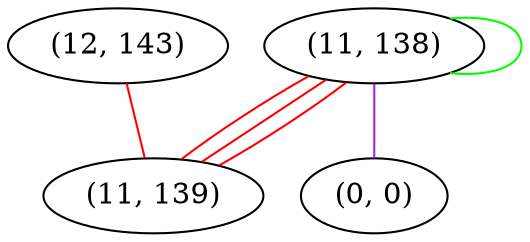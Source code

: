 graph "" {
"(12, 143)";
"(11, 138)";
"(11, 139)";
"(0, 0)";
"(12, 143)" -- "(11, 139)"  [color=red, key=0, weight=1];
"(11, 138)" -- "(11, 138)"  [color=green, key=0, weight=2];
"(11, 138)" -- "(0, 0)"  [color=purple, key=0, weight=4];
"(11, 138)" -- "(11, 139)"  [color=red, key=0, weight=1];
"(11, 138)" -- "(11, 139)"  [color=red, key=1, weight=1];
"(11, 138)" -- "(11, 139)"  [color=red, key=2, weight=1];
}
